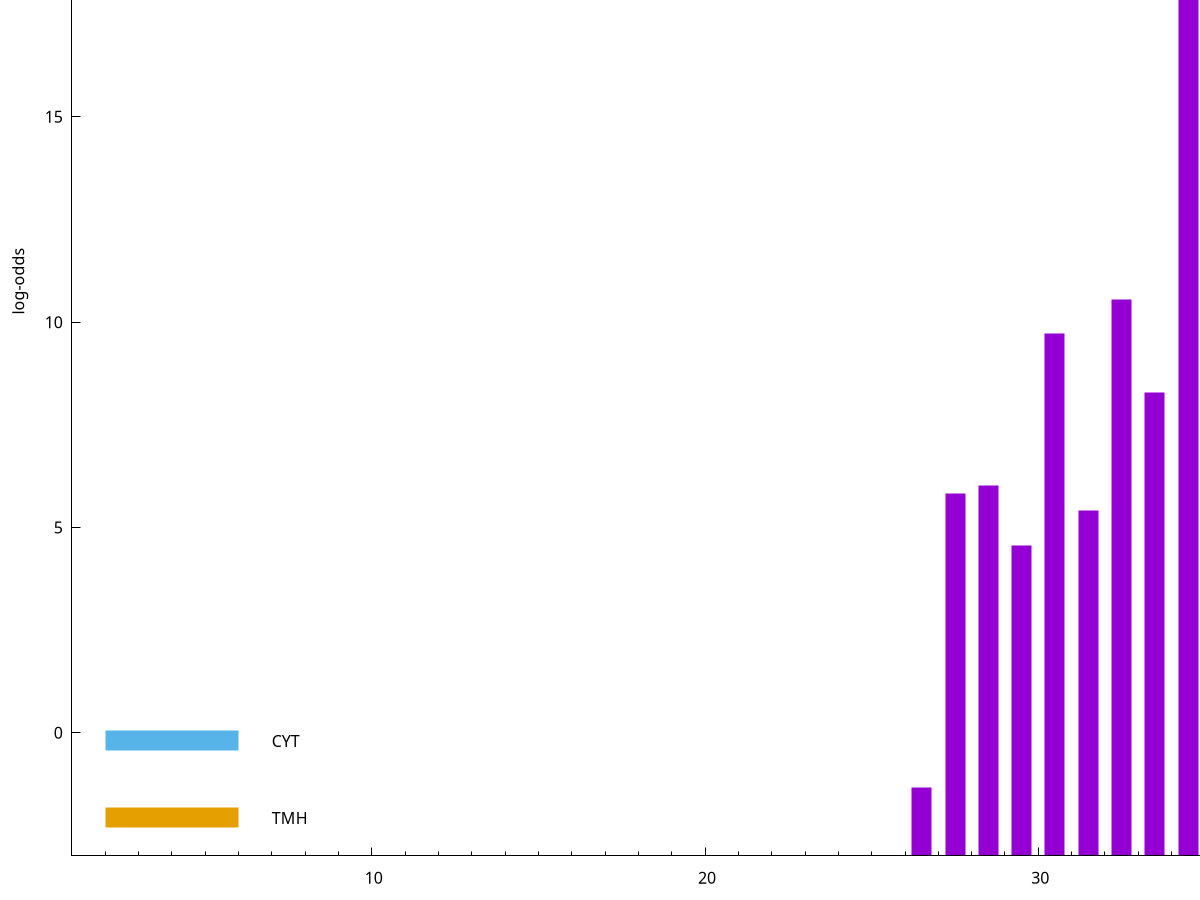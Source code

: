 set title "LipoP predictions for SRR3982253.gff"
set size 2., 1.4
set xrange [1:70] 
set mxtics 10
set yrange [-3:25]
set y2range [0:28]
set ylabel "log-odds"
set term postscript eps color solid "Helvetica" 30
set output "SRR3982253.gff1.eps"
set arrow from 2,22.9816 to 6,22.9816 nohead lt 1 lw 20
set label "SpI" at 7,22.9816
set arrow from 2,-0.200913 to 6,-0.200913 nohead lt 3 lw 20
set label "CYT" at 7,-0.200913
set arrow from 2,-2.07381 to 6,-2.07381 nohead lt 4 lw 20
set label "TMH" at 7,-2.07381
set arrow from 2,22.9816 to 6,22.9816 nohead lt 1 lw 20
set label "SpI" at 7,22.9816
# NOTE: The scores below are the log-odds scores with the threshold
# NOTE: subtracted (a hack to make gnuplot make the histogram all
# NOTE: look nice).
plot "-" axes x1y2 title "" with impulses lt 1 lw 20
34.500000 25.976400
35.500000 17.099500
36.500000 15.441200
39.500000 13.825200
32.500000 13.562000
37.500000 13.147300
40.500000 12.788730
30.500000 12.727720
33.500000 11.298530
28.500000 9.010550
27.500000 8.834160
31.500000 8.422630
38.500000 8.166200
29.500000 7.568190
42.500000 7.007250
41.500000 6.254270
45.500000 4.043350
43.500000 2.961441
46.500000 2.239071
26.500000 1.675360
e
exit
